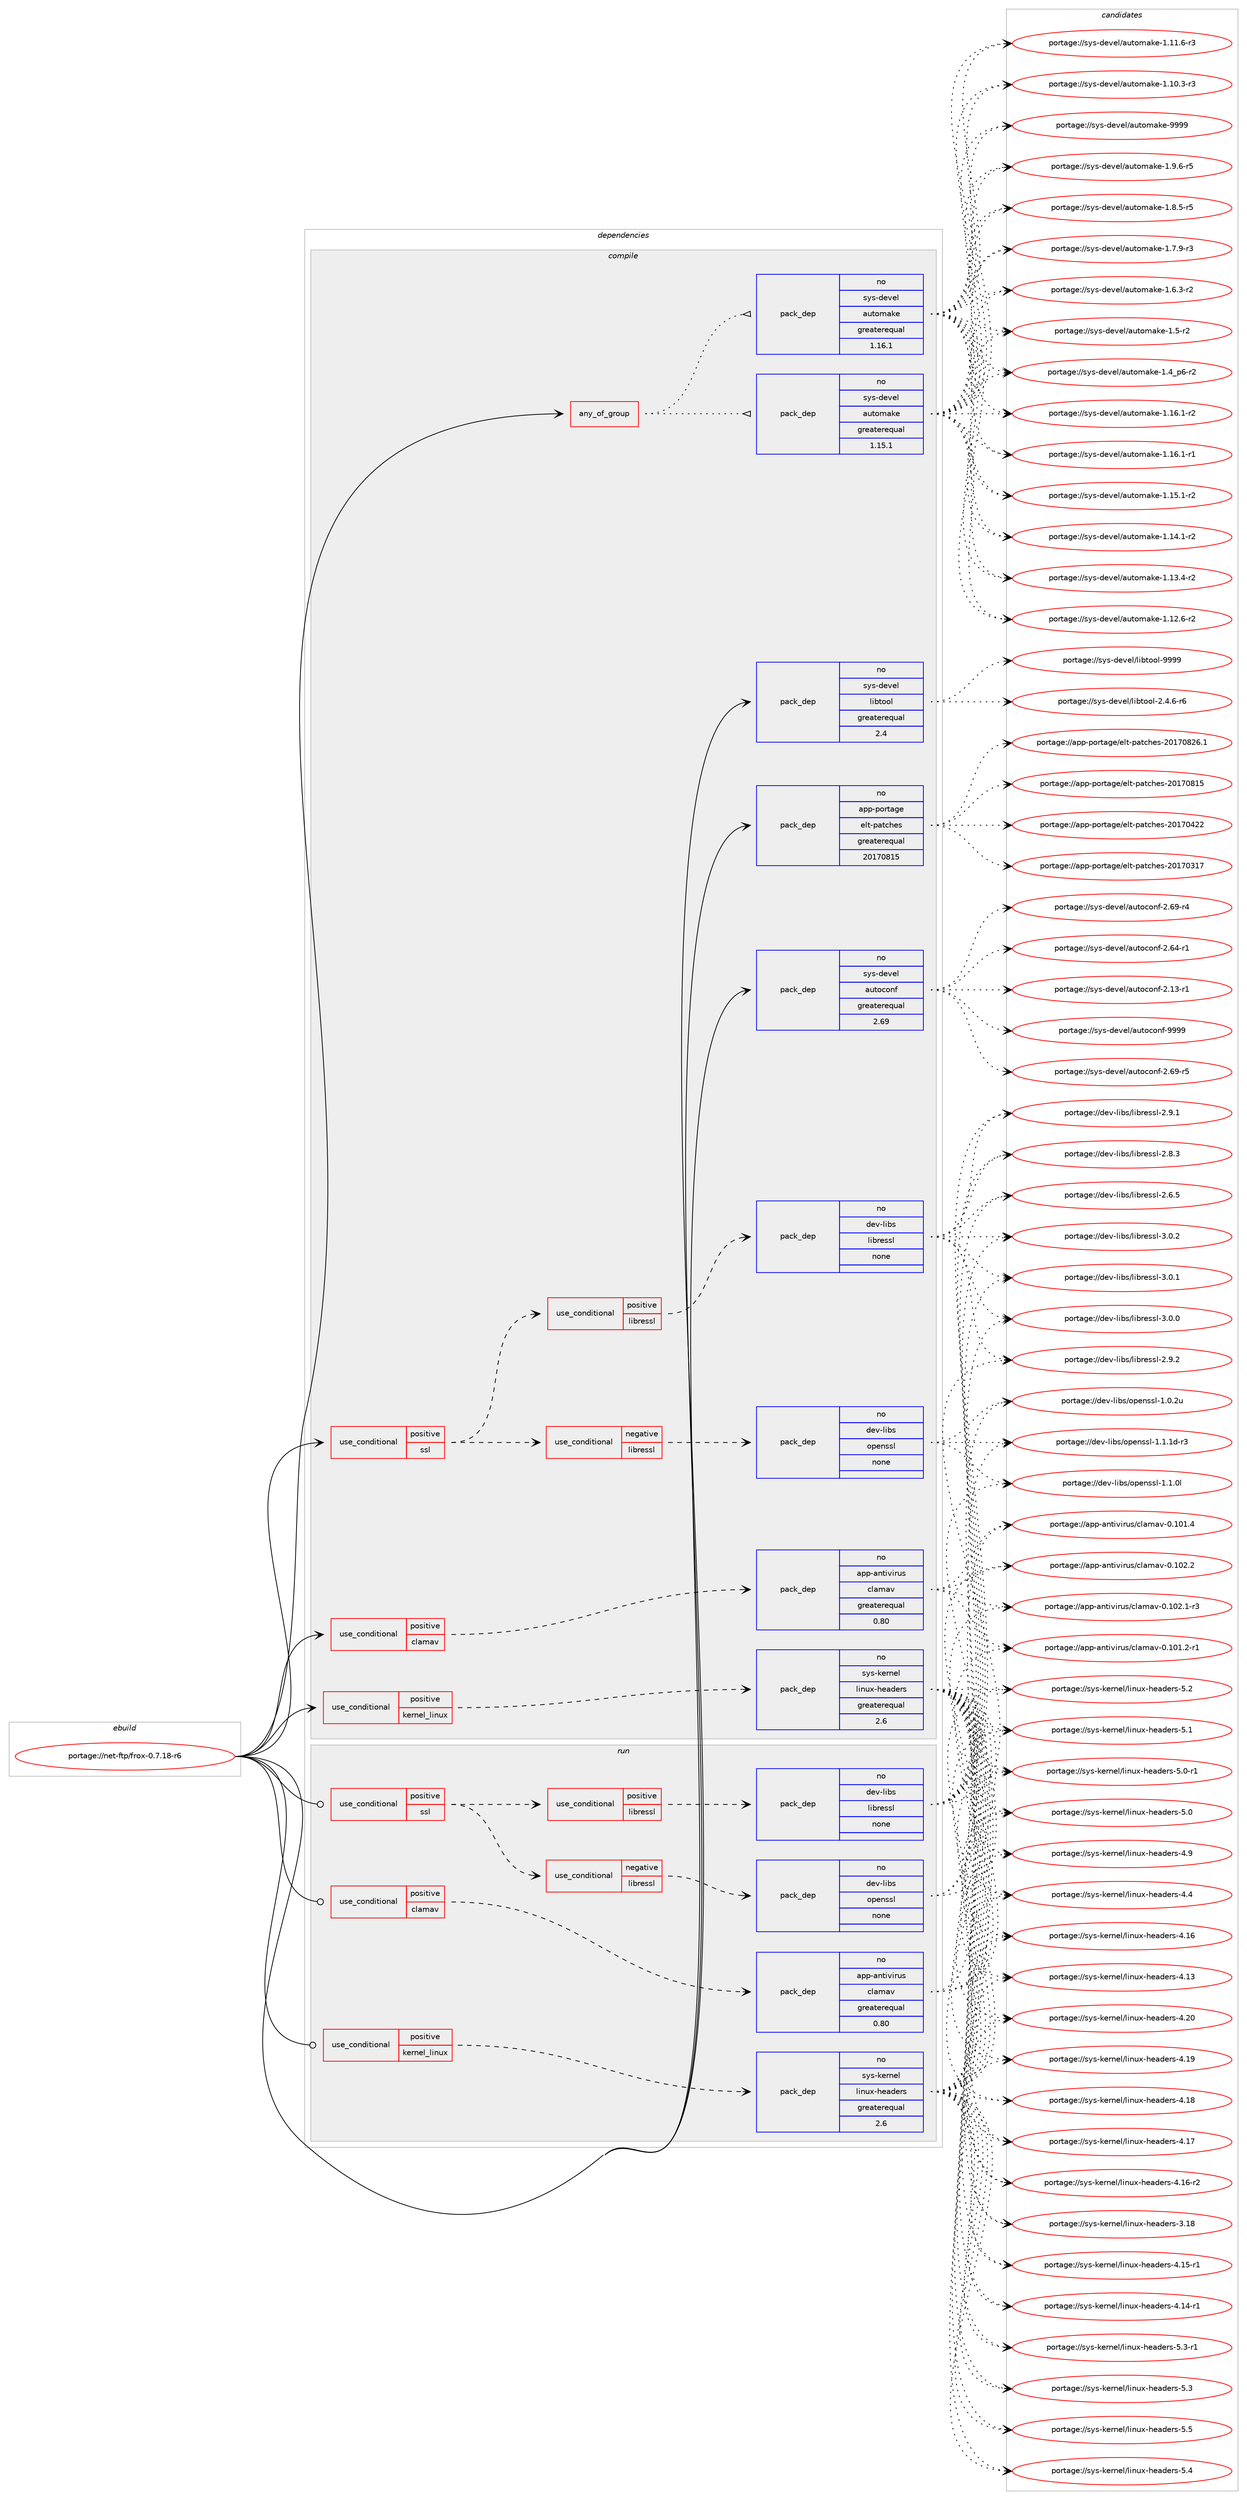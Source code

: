 digraph prolog {

# *************
# Graph options
# *************

newrank=true;
concentrate=true;
compound=true;
graph [rankdir=LR,fontname=Helvetica,fontsize=10,ranksep=1.5];#, ranksep=2.5, nodesep=0.2];
edge  [arrowhead=vee];
node  [fontname=Helvetica,fontsize=10];

# **********
# The ebuild
# **********

subgraph cluster_leftcol {
color=gray;
rank=same;
label=<<i>ebuild</i>>;
id [label="portage://net-ftp/frox-0.7.18-r6", color=red, width=4, href="../net-ftp/frox-0.7.18-r6.svg"];
}

# ****************
# The dependencies
# ****************

subgraph cluster_midcol {
color=gray;
label=<<i>dependencies</i>>;
subgraph cluster_compile {
fillcolor="#eeeeee";
style=filled;
label=<<i>compile</i>>;
subgraph any2223 {
dependency142567 [label=<<TABLE BORDER="0" CELLBORDER="1" CELLSPACING="0" CELLPADDING="4"><TR><TD CELLPADDING="10">any_of_group</TD></TR></TABLE>>, shape=none, color=red];subgraph pack109125 {
dependency142568 [label=<<TABLE BORDER="0" CELLBORDER="1" CELLSPACING="0" CELLPADDING="4" WIDTH="220"><TR><TD ROWSPAN="6" CELLPADDING="30">pack_dep</TD></TR><TR><TD WIDTH="110">no</TD></TR><TR><TD>sys-devel</TD></TR><TR><TD>automake</TD></TR><TR><TD>greaterequal</TD></TR><TR><TD>1.16.1</TD></TR></TABLE>>, shape=none, color=blue];
}
dependency142567:e -> dependency142568:w [weight=20,style="dotted",arrowhead="oinv"];
subgraph pack109126 {
dependency142569 [label=<<TABLE BORDER="0" CELLBORDER="1" CELLSPACING="0" CELLPADDING="4" WIDTH="220"><TR><TD ROWSPAN="6" CELLPADDING="30">pack_dep</TD></TR><TR><TD WIDTH="110">no</TD></TR><TR><TD>sys-devel</TD></TR><TR><TD>automake</TD></TR><TR><TD>greaterequal</TD></TR><TR><TD>1.15.1</TD></TR></TABLE>>, shape=none, color=blue];
}
dependency142567:e -> dependency142569:w [weight=20,style="dotted",arrowhead="oinv"];
}
id:e -> dependency142567:w [weight=20,style="solid",arrowhead="vee"];
subgraph cond31067 {
dependency142570 [label=<<TABLE BORDER="0" CELLBORDER="1" CELLSPACING="0" CELLPADDING="4"><TR><TD ROWSPAN="3" CELLPADDING="10">use_conditional</TD></TR><TR><TD>positive</TD></TR><TR><TD>clamav</TD></TR></TABLE>>, shape=none, color=red];
subgraph pack109127 {
dependency142571 [label=<<TABLE BORDER="0" CELLBORDER="1" CELLSPACING="0" CELLPADDING="4" WIDTH="220"><TR><TD ROWSPAN="6" CELLPADDING="30">pack_dep</TD></TR><TR><TD WIDTH="110">no</TD></TR><TR><TD>app-antivirus</TD></TR><TR><TD>clamav</TD></TR><TR><TD>greaterequal</TD></TR><TR><TD>0.80</TD></TR></TABLE>>, shape=none, color=blue];
}
dependency142570:e -> dependency142571:w [weight=20,style="dashed",arrowhead="vee"];
}
id:e -> dependency142570:w [weight=20,style="solid",arrowhead="vee"];
subgraph cond31068 {
dependency142572 [label=<<TABLE BORDER="0" CELLBORDER="1" CELLSPACING="0" CELLPADDING="4"><TR><TD ROWSPAN="3" CELLPADDING="10">use_conditional</TD></TR><TR><TD>positive</TD></TR><TR><TD>kernel_linux</TD></TR></TABLE>>, shape=none, color=red];
subgraph pack109128 {
dependency142573 [label=<<TABLE BORDER="0" CELLBORDER="1" CELLSPACING="0" CELLPADDING="4" WIDTH="220"><TR><TD ROWSPAN="6" CELLPADDING="30">pack_dep</TD></TR><TR><TD WIDTH="110">no</TD></TR><TR><TD>sys-kernel</TD></TR><TR><TD>linux-headers</TD></TR><TR><TD>greaterequal</TD></TR><TR><TD>2.6</TD></TR></TABLE>>, shape=none, color=blue];
}
dependency142572:e -> dependency142573:w [weight=20,style="dashed",arrowhead="vee"];
}
id:e -> dependency142572:w [weight=20,style="solid",arrowhead="vee"];
subgraph cond31069 {
dependency142574 [label=<<TABLE BORDER="0" CELLBORDER="1" CELLSPACING="0" CELLPADDING="4"><TR><TD ROWSPAN="3" CELLPADDING="10">use_conditional</TD></TR><TR><TD>positive</TD></TR><TR><TD>ssl</TD></TR></TABLE>>, shape=none, color=red];
subgraph cond31070 {
dependency142575 [label=<<TABLE BORDER="0" CELLBORDER="1" CELLSPACING="0" CELLPADDING="4"><TR><TD ROWSPAN="3" CELLPADDING="10">use_conditional</TD></TR><TR><TD>negative</TD></TR><TR><TD>libressl</TD></TR></TABLE>>, shape=none, color=red];
subgraph pack109129 {
dependency142576 [label=<<TABLE BORDER="0" CELLBORDER="1" CELLSPACING="0" CELLPADDING="4" WIDTH="220"><TR><TD ROWSPAN="6" CELLPADDING="30">pack_dep</TD></TR><TR><TD WIDTH="110">no</TD></TR><TR><TD>dev-libs</TD></TR><TR><TD>openssl</TD></TR><TR><TD>none</TD></TR><TR><TD></TD></TR></TABLE>>, shape=none, color=blue];
}
dependency142575:e -> dependency142576:w [weight=20,style="dashed",arrowhead="vee"];
}
dependency142574:e -> dependency142575:w [weight=20,style="dashed",arrowhead="vee"];
subgraph cond31071 {
dependency142577 [label=<<TABLE BORDER="0" CELLBORDER="1" CELLSPACING="0" CELLPADDING="4"><TR><TD ROWSPAN="3" CELLPADDING="10">use_conditional</TD></TR><TR><TD>positive</TD></TR><TR><TD>libressl</TD></TR></TABLE>>, shape=none, color=red];
subgraph pack109130 {
dependency142578 [label=<<TABLE BORDER="0" CELLBORDER="1" CELLSPACING="0" CELLPADDING="4" WIDTH="220"><TR><TD ROWSPAN="6" CELLPADDING="30">pack_dep</TD></TR><TR><TD WIDTH="110">no</TD></TR><TR><TD>dev-libs</TD></TR><TR><TD>libressl</TD></TR><TR><TD>none</TD></TR><TR><TD></TD></TR></TABLE>>, shape=none, color=blue];
}
dependency142577:e -> dependency142578:w [weight=20,style="dashed",arrowhead="vee"];
}
dependency142574:e -> dependency142577:w [weight=20,style="dashed",arrowhead="vee"];
}
id:e -> dependency142574:w [weight=20,style="solid",arrowhead="vee"];
subgraph pack109131 {
dependency142579 [label=<<TABLE BORDER="0" CELLBORDER="1" CELLSPACING="0" CELLPADDING="4" WIDTH="220"><TR><TD ROWSPAN="6" CELLPADDING="30">pack_dep</TD></TR><TR><TD WIDTH="110">no</TD></TR><TR><TD>app-portage</TD></TR><TR><TD>elt-patches</TD></TR><TR><TD>greaterequal</TD></TR><TR><TD>20170815</TD></TR></TABLE>>, shape=none, color=blue];
}
id:e -> dependency142579:w [weight=20,style="solid",arrowhead="vee"];
subgraph pack109132 {
dependency142580 [label=<<TABLE BORDER="0" CELLBORDER="1" CELLSPACING="0" CELLPADDING="4" WIDTH="220"><TR><TD ROWSPAN="6" CELLPADDING="30">pack_dep</TD></TR><TR><TD WIDTH="110">no</TD></TR><TR><TD>sys-devel</TD></TR><TR><TD>autoconf</TD></TR><TR><TD>greaterequal</TD></TR><TR><TD>2.69</TD></TR></TABLE>>, shape=none, color=blue];
}
id:e -> dependency142580:w [weight=20,style="solid",arrowhead="vee"];
subgraph pack109133 {
dependency142581 [label=<<TABLE BORDER="0" CELLBORDER="1" CELLSPACING="0" CELLPADDING="4" WIDTH="220"><TR><TD ROWSPAN="6" CELLPADDING="30">pack_dep</TD></TR><TR><TD WIDTH="110">no</TD></TR><TR><TD>sys-devel</TD></TR><TR><TD>libtool</TD></TR><TR><TD>greaterequal</TD></TR><TR><TD>2.4</TD></TR></TABLE>>, shape=none, color=blue];
}
id:e -> dependency142581:w [weight=20,style="solid",arrowhead="vee"];
}
subgraph cluster_compileandrun {
fillcolor="#eeeeee";
style=filled;
label=<<i>compile and run</i>>;
}
subgraph cluster_run {
fillcolor="#eeeeee";
style=filled;
label=<<i>run</i>>;
subgraph cond31072 {
dependency142582 [label=<<TABLE BORDER="0" CELLBORDER="1" CELLSPACING="0" CELLPADDING="4"><TR><TD ROWSPAN="3" CELLPADDING="10">use_conditional</TD></TR><TR><TD>positive</TD></TR><TR><TD>clamav</TD></TR></TABLE>>, shape=none, color=red];
subgraph pack109134 {
dependency142583 [label=<<TABLE BORDER="0" CELLBORDER="1" CELLSPACING="0" CELLPADDING="4" WIDTH="220"><TR><TD ROWSPAN="6" CELLPADDING="30">pack_dep</TD></TR><TR><TD WIDTH="110">no</TD></TR><TR><TD>app-antivirus</TD></TR><TR><TD>clamav</TD></TR><TR><TD>greaterequal</TD></TR><TR><TD>0.80</TD></TR></TABLE>>, shape=none, color=blue];
}
dependency142582:e -> dependency142583:w [weight=20,style="dashed",arrowhead="vee"];
}
id:e -> dependency142582:w [weight=20,style="solid",arrowhead="odot"];
subgraph cond31073 {
dependency142584 [label=<<TABLE BORDER="0" CELLBORDER="1" CELLSPACING="0" CELLPADDING="4"><TR><TD ROWSPAN="3" CELLPADDING="10">use_conditional</TD></TR><TR><TD>positive</TD></TR><TR><TD>kernel_linux</TD></TR></TABLE>>, shape=none, color=red];
subgraph pack109135 {
dependency142585 [label=<<TABLE BORDER="0" CELLBORDER="1" CELLSPACING="0" CELLPADDING="4" WIDTH="220"><TR><TD ROWSPAN="6" CELLPADDING="30">pack_dep</TD></TR><TR><TD WIDTH="110">no</TD></TR><TR><TD>sys-kernel</TD></TR><TR><TD>linux-headers</TD></TR><TR><TD>greaterequal</TD></TR><TR><TD>2.6</TD></TR></TABLE>>, shape=none, color=blue];
}
dependency142584:e -> dependency142585:w [weight=20,style="dashed",arrowhead="vee"];
}
id:e -> dependency142584:w [weight=20,style="solid",arrowhead="odot"];
subgraph cond31074 {
dependency142586 [label=<<TABLE BORDER="0" CELLBORDER="1" CELLSPACING="0" CELLPADDING="4"><TR><TD ROWSPAN="3" CELLPADDING="10">use_conditional</TD></TR><TR><TD>positive</TD></TR><TR><TD>ssl</TD></TR></TABLE>>, shape=none, color=red];
subgraph cond31075 {
dependency142587 [label=<<TABLE BORDER="0" CELLBORDER="1" CELLSPACING="0" CELLPADDING="4"><TR><TD ROWSPAN="3" CELLPADDING="10">use_conditional</TD></TR><TR><TD>negative</TD></TR><TR><TD>libressl</TD></TR></TABLE>>, shape=none, color=red];
subgraph pack109136 {
dependency142588 [label=<<TABLE BORDER="0" CELLBORDER="1" CELLSPACING="0" CELLPADDING="4" WIDTH="220"><TR><TD ROWSPAN="6" CELLPADDING="30">pack_dep</TD></TR><TR><TD WIDTH="110">no</TD></TR><TR><TD>dev-libs</TD></TR><TR><TD>openssl</TD></TR><TR><TD>none</TD></TR><TR><TD></TD></TR></TABLE>>, shape=none, color=blue];
}
dependency142587:e -> dependency142588:w [weight=20,style="dashed",arrowhead="vee"];
}
dependency142586:e -> dependency142587:w [weight=20,style="dashed",arrowhead="vee"];
subgraph cond31076 {
dependency142589 [label=<<TABLE BORDER="0" CELLBORDER="1" CELLSPACING="0" CELLPADDING="4"><TR><TD ROWSPAN="3" CELLPADDING="10">use_conditional</TD></TR><TR><TD>positive</TD></TR><TR><TD>libressl</TD></TR></TABLE>>, shape=none, color=red];
subgraph pack109137 {
dependency142590 [label=<<TABLE BORDER="0" CELLBORDER="1" CELLSPACING="0" CELLPADDING="4" WIDTH="220"><TR><TD ROWSPAN="6" CELLPADDING="30">pack_dep</TD></TR><TR><TD WIDTH="110">no</TD></TR><TR><TD>dev-libs</TD></TR><TR><TD>libressl</TD></TR><TR><TD>none</TD></TR><TR><TD></TD></TR></TABLE>>, shape=none, color=blue];
}
dependency142589:e -> dependency142590:w [weight=20,style="dashed",arrowhead="vee"];
}
dependency142586:e -> dependency142589:w [weight=20,style="dashed",arrowhead="vee"];
}
id:e -> dependency142586:w [weight=20,style="solid",arrowhead="odot"];
}
}

# **************
# The candidates
# **************

subgraph cluster_choices {
rank=same;
color=gray;
label=<<i>candidates</i>>;

subgraph choice109125 {
color=black;
nodesep=1;
choice115121115451001011181011084797117116111109971071014557575757 [label="portage://sys-devel/automake-9999", color=red, width=4,href="../sys-devel/automake-9999.svg"];
choice115121115451001011181011084797117116111109971071014549465746544511453 [label="portage://sys-devel/automake-1.9.6-r5", color=red, width=4,href="../sys-devel/automake-1.9.6-r5.svg"];
choice115121115451001011181011084797117116111109971071014549465646534511453 [label="portage://sys-devel/automake-1.8.5-r5", color=red, width=4,href="../sys-devel/automake-1.8.5-r5.svg"];
choice115121115451001011181011084797117116111109971071014549465546574511451 [label="portage://sys-devel/automake-1.7.9-r3", color=red, width=4,href="../sys-devel/automake-1.7.9-r3.svg"];
choice115121115451001011181011084797117116111109971071014549465446514511450 [label="portage://sys-devel/automake-1.6.3-r2", color=red, width=4,href="../sys-devel/automake-1.6.3-r2.svg"];
choice11512111545100101118101108479711711611110997107101454946534511450 [label="portage://sys-devel/automake-1.5-r2", color=red, width=4,href="../sys-devel/automake-1.5-r2.svg"];
choice115121115451001011181011084797117116111109971071014549465295112544511450 [label="portage://sys-devel/automake-1.4_p6-r2", color=red, width=4,href="../sys-devel/automake-1.4_p6-r2.svg"];
choice11512111545100101118101108479711711611110997107101454946495446494511450 [label="portage://sys-devel/automake-1.16.1-r2", color=red, width=4,href="../sys-devel/automake-1.16.1-r2.svg"];
choice11512111545100101118101108479711711611110997107101454946495446494511449 [label="portage://sys-devel/automake-1.16.1-r1", color=red, width=4,href="../sys-devel/automake-1.16.1-r1.svg"];
choice11512111545100101118101108479711711611110997107101454946495346494511450 [label="portage://sys-devel/automake-1.15.1-r2", color=red, width=4,href="../sys-devel/automake-1.15.1-r2.svg"];
choice11512111545100101118101108479711711611110997107101454946495246494511450 [label="portage://sys-devel/automake-1.14.1-r2", color=red, width=4,href="../sys-devel/automake-1.14.1-r2.svg"];
choice11512111545100101118101108479711711611110997107101454946495146524511450 [label="portage://sys-devel/automake-1.13.4-r2", color=red, width=4,href="../sys-devel/automake-1.13.4-r2.svg"];
choice11512111545100101118101108479711711611110997107101454946495046544511450 [label="portage://sys-devel/automake-1.12.6-r2", color=red, width=4,href="../sys-devel/automake-1.12.6-r2.svg"];
choice11512111545100101118101108479711711611110997107101454946494946544511451 [label="portage://sys-devel/automake-1.11.6-r3", color=red, width=4,href="../sys-devel/automake-1.11.6-r3.svg"];
choice11512111545100101118101108479711711611110997107101454946494846514511451 [label="portage://sys-devel/automake-1.10.3-r3", color=red, width=4,href="../sys-devel/automake-1.10.3-r3.svg"];
dependency142568:e -> choice115121115451001011181011084797117116111109971071014557575757:w [style=dotted,weight="100"];
dependency142568:e -> choice115121115451001011181011084797117116111109971071014549465746544511453:w [style=dotted,weight="100"];
dependency142568:e -> choice115121115451001011181011084797117116111109971071014549465646534511453:w [style=dotted,weight="100"];
dependency142568:e -> choice115121115451001011181011084797117116111109971071014549465546574511451:w [style=dotted,weight="100"];
dependency142568:e -> choice115121115451001011181011084797117116111109971071014549465446514511450:w [style=dotted,weight="100"];
dependency142568:e -> choice11512111545100101118101108479711711611110997107101454946534511450:w [style=dotted,weight="100"];
dependency142568:e -> choice115121115451001011181011084797117116111109971071014549465295112544511450:w [style=dotted,weight="100"];
dependency142568:e -> choice11512111545100101118101108479711711611110997107101454946495446494511450:w [style=dotted,weight="100"];
dependency142568:e -> choice11512111545100101118101108479711711611110997107101454946495446494511449:w [style=dotted,weight="100"];
dependency142568:e -> choice11512111545100101118101108479711711611110997107101454946495346494511450:w [style=dotted,weight="100"];
dependency142568:e -> choice11512111545100101118101108479711711611110997107101454946495246494511450:w [style=dotted,weight="100"];
dependency142568:e -> choice11512111545100101118101108479711711611110997107101454946495146524511450:w [style=dotted,weight="100"];
dependency142568:e -> choice11512111545100101118101108479711711611110997107101454946495046544511450:w [style=dotted,weight="100"];
dependency142568:e -> choice11512111545100101118101108479711711611110997107101454946494946544511451:w [style=dotted,weight="100"];
dependency142568:e -> choice11512111545100101118101108479711711611110997107101454946494846514511451:w [style=dotted,weight="100"];
}
subgraph choice109126 {
color=black;
nodesep=1;
choice115121115451001011181011084797117116111109971071014557575757 [label="portage://sys-devel/automake-9999", color=red, width=4,href="../sys-devel/automake-9999.svg"];
choice115121115451001011181011084797117116111109971071014549465746544511453 [label="portage://sys-devel/automake-1.9.6-r5", color=red, width=4,href="../sys-devel/automake-1.9.6-r5.svg"];
choice115121115451001011181011084797117116111109971071014549465646534511453 [label="portage://sys-devel/automake-1.8.5-r5", color=red, width=4,href="../sys-devel/automake-1.8.5-r5.svg"];
choice115121115451001011181011084797117116111109971071014549465546574511451 [label="portage://sys-devel/automake-1.7.9-r3", color=red, width=4,href="../sys-devel/automake-1.7.9-r3.svg"];
choice115121115451001011181011084797117116111109971071014549465446514511450 [label="portage://sys-devel/automake-1.6.3-r2", color=red, width=4,href="../sys-devel/automake-1.6.3-r2.svg"];
choice11512111545100101118101108479711711611110997107101454946534511450 [label="portage://sys-devel/automake-1.5-r2", color=red, width=4,href="../sys-devel/automake-1.5-r2.svg"];
choice115121115451001011181011084797117116111109971071014549465295112544511450 [label="portage://sys-devel/automake-1.4_p6-r2", color=red, width=4,href="../sys-devel/automake-1.4_p6-r2.svg"];
choice11512111545100101118101108479711711611110997107101454946495446494511450 [label="portage://sys-devel/automake-1.16.1-r2", color=red, width=4,href="../sys-devel/automake-1.16.1-r2.svg"];
choice11512111545100101118101108479711711611110997107101454946495446494511449 [label="portage://sys-devel/automake-1.16.1-r1", color=red, width=4,href="../sys-devel/automake-1.16.1-r1.svg"];
choice11512111545100101118101108479711711611110997107101454946495346494511450 [label="portage://sys-devel/automake-1.15.1-r2", color=red, width=4,href="../sys-devel/automake-1.15.1-r2.svg"];
choice11512111545100101118101108479711711611110997107101454946495246494511450 [label="portage://sys-devel/automake-1.14.1-r2", color=red, width=4,href="../sys-devel/automake-1.14.1-r2.svg"];
choice11512111545100101118101108479711711611110997107101454946495146524511450 [label="portage://sys-devel/automake-1.13.4-r2", color=red, width=4,href="../sys-devel/automake-1.13.4-r2.svg"];
choice11512111545100101118101108479711711611110997107101454946495046544511450 [label="portage://sys-devel/automake-1.12.6-r2", color=red, width=4,href="../sys-devel/automake-1.12.6-r2.svg"];
choice11512111545100101118101108479711711611110997107101454946494946544511451 [label="portage://sys-devel/automake-1.11.6-r3", color=red, width=4,href="../sys-devel/automake-1.11.6-r3.svg"];
choice11512111545100101118101108479711711611110997107101454946494846514511451 [label="portage://sys-devel/automake-1.10.3-r3", color=red, width=4,href="../sys-devel/automake-1.10.3-r3.svg"];
dependency142569:e -> choice115121115451001011181011084797117116111109971071014557575757:w [style=dotted,weight="100"];
dependency142569:e -> choice115121115451001011181011084797117116111109971071014549465746544511453:w [style=dotted,weight="100"];
dependency142569:e -> choice115121115451001011181011084797117116111109971071014549465646534511453:w [style=dotted,weight="100"];
dependency142569:e -> choice115121115451001011181011084797117116111109971071014549465546574511451:w [style=dotted,weight="100"];
dependency142569:e -> choice115121115451001011181011084797117116111109971071014549465446514511450:w [style=dotted,weight="100"];
dependency142569:e -> choice11512111545100101118101108479711711611110997107101454946534511450:w [style=dotted,weight="100"];
dependency142569:e -> choice115121115451001011181011084797117116111109971071014549465295112544511450:w [style=dotted,weight="100"];
dependency142569:e -> choice11512111545100101118101108479711711611110997107101454946495446494511450:w [style=dotted,weight="100"];
dependency142569:e -> choice11512111545100101118101108479711711611110997107101454946495446494511449:w [style=dotted,weight="100"];
dependency142569:e -> choice11512111545100101118101108479711711611110997107101454946495346494511450:w [style=dotted,weight="100"];
dependency142569:e -> choice11512111545100101118101108479711711611110997107101454946495246494511450:w [style=dotted,weight="100"];
dependency142569:e -> choice11512111545100101118101108479711711611110997107101454946495146524511450:w [style=dotted,weight="100"];
dependency142569:e -> choice11512111545100101118101108479711711611110997107101454946495046544511450:w [style=dotted,weight="100"];
dependency142569:e -> choice11512111545100101118101108479711711611110997107101454946494946544511451:w [style=dotted,weight="100"];
dependency142569:e -> choice11512111545100101118101108479711711611110997107101454946494846514511451:w [style=dotted,weight="100"];
}
subgraph choice109127 {
color=black;
nodesep=1;
choice971121124597110116105118105114117115479910897109971184548464948504650 [label="portage://app-antivirus/clamav-0.102.2", color=red, width=4,href="../app-antivirus/clamav-0.102.2.svg"];
choice9711211245971101161051181051141171154799108971099711845484649485046494511451 [label="portage://app-antivirus/clamav-0.102.1-r3", color=red, width=4,href="../app-antivirus/clamav-0.102.1-r3.svg"];
choice971121124597110116105118105114117115479910897109971184548464948494652 [label="portage://app-antivirus/clamav-0.101.4", color=red, width=4,href="../app-antivirus/clamav-0.101.4.svg"];
choice9711211245971101161051181051141171154799108971099711845484649484946504511449 [label="portage://app-antivirus/clamav-0.101.2-r1", color=red, width=4,href="../app-antivirus/clamav-0.101.2-r1.svg"];
dependency142571:e -> choice971121124597110116105118105114117115479910897109971184548464948504650:w [style=dotted,weight="100"];
dependency142571:e -> choice9711211245971101161051181051141171154799108971099711845484649485046494511451:w [style=dotted,weight="100"];
dependency142571:e -> choice971121124597110116105118105114117115479910897109971184548464948494652:w [style=dotted,weight="100"];
dependency142571:e -> choice9711211245971101161051181051141171154799108971099711845484649484946504511449:w [style=dotted,weight="100"];
}
subgraph choice109128 {
color=black;
nodesep=1;
choice1151211154510710111411010110847108105110117120451041019710010111411545534653 [label="portage://sys-kernel/linux-headers-5.5", color=red, width=4,href="../sys-kernel/linux-headers-5.5.svg"];
choice1151211154510710111411010110847108105110117120451041019710010111411545534652 [label="portage://sys-kernel/linux-headers-5.4", color=red, width=4,href="../sys-kernel/linux-headers-5.4.svg"];
choice11512111545107101114110101108471081051101171204510410197100101114115455346514511449 [label="portage://sys-kernel/linux-headers-5.3-r1", color=red, width=4,href="../sys-kernel/linux-headers-5.3-r1.svg"];
choice1151211154510710111411010110847108105110117120451041019710010111411545534651 [label="portage://sys-kernel/linux-headers-5.3", color=red, width=4,href="../sys-kernel/linux-headers-5.3.svg"];
choice1151211154510710111411010110847108105110117120451041019710010111411545534650 [label="portage://sys-kernel/linux-headers-5.2", color=red, width=4,href="../sys-kernel/linux-headers-5.2.svg"];
choice1151211154510710111411010110847108105110117120451041019710010111411545534649 [label="portage://sys-kernel/linux-headers-5.1", color=red, width=4,href="../sys-kernel/linux-headers-5.1.svg"];
choice11512111545107101114110101108471081051101171204510410197100101114115455346484511449 [label="portage://sys-kernel/linux-headers-5.0-r1", color=red, width=4,href="../sys-kernel/linux-headers-5.0-r1.svg"];
choice1151211154510710111411010110847108105110117120451041019710010111411545534648 [label="portage://sys-kernel/linux-headers-5.0", color=red, width=4,href="../sys-kernel/linux-headers-5.0.svg"];
choice1151211154510710111411010110847108105110117120451041019710010111411545524657 [label="portage://sys-kernel/linux-headers-4.9", color=red, width=4,href="../sys-kernel/linux-headers-4.9.svg"];
choice1151211154510710111411010110847108105110117120451041019710010111411545524652 [label="portage://sys-kernel/linux-headers-4.4", color=red, width=4,href="../sys-kernel/linux-headers-4.4.svg"];
choice115121115451071011141101011084710810511011712045104101971001011141154552465048 [label="portage://sys-kernel/linux-headers-4.20", color=red, width=4,href="../sys-kernel/linux-headers-4.20.svg"];
choice115121115451071011141101011084710810511011712045104101971001011141154552464957 [label="portage://sys-kernel/linux-headers-4.19", color=red, width=4,href="../sys-kernel/linux-headers-4.19.svg"];
choice115121115451071011141101011084710810511011712045104101971001011141154552464956 [label="portage://sys-kernel/linux-headers-4.18", color=red, width=4,href="../sys-kernel/linux-headers-4.18.svg"];
choice115121115451071011141101011084710810511011712045104101971001011141154552464955 [label="portage://sys-kernel/linux-headers-4.17", color=red, width=4,href="../sys-kernel/linux-headers-4.17.svg"];
choice1151211154510710111411010110847108105110117120451041019710010111411545524649544511450 [label="portage://sys-kernel/linux-headers-4.16-r2", color=red, width=4,href="../sys-kernel/linux-headers-4.16-r2.svg"];
choice115121115451071011141101011084710810511011712045104101971001011141154552464954 [label="portage://sys-kernel/linux-headers-4.16", color=red, width=4,href="../sys-kernel/linux-headers-4.16.svg"];
choice1151211154510710111411010110847108105110117120451041019710010111411545524649534511449 [label="portage://sys-kernel/linux-headers-4.15-r1", color=red, width=4,href="../sys-kernel/linux-headers-4.15-r1.svg"];
choice1151211154510710111411010110847108105110117120451041019710010111411545524649524511449 [label="portage://sys-kernel/linux-headers-4.14-r1", color=red, width=4,href="../sys-kernel/linux-headers-4.14-r1.svg"];
choice115121115451071011141101011084710810511011712045104101971001011141154552464951 [label="portage://sys-kernel/linux-headers-4.13", color=red, width=4,href="../sys-kernel/linux-headers-4.13.svg"];
choice115121115451071011141101011084710810511011712045104101971001011141154551464956 [label="portage://sys-kernel/linux-headers-3.18", color=red, width=4,href="../sys-kernel/linux-headers-3.18.svg"];
dependency142573:e -> choice1151211154510710111411010110847108105110117120451041019710010111411545534653:w [style=dotted,weight="100"];
dependency142573:e -> choice1151211154510710111411010110847108105110117120451041019710010111411545534652:w [style=dotted,weight="100"];
dependency142573:e -> choice11512111545107101114110101108471081051101171204510410197100101114115455346514511449:w [style=dotted,weight="100"];
dependency142573:e -> choice1151211154510710111411010110847108105110117120451041019710010111411545534651:w [style=dotted,weight="100"];
dependency142573:e -> choice1151211154510710111411010110847108105110117120451041019710010111411545534650:w [style=dotted,weight="100"];
dependency142573:e -> choice1151211154510710111411010110847108105110117120451041019710010111411545534649:w [style=dotted,weight="100"];
dependency142573:e -> choice11512111545107101114110101108471081051101171204510410197100101114115455346484511449:w [style=dotted,weight="100"];
dependency142573:e -> choice1151211154510710111411010110847108105110117120451041019710010111411545534648:w [style=dotted,weight="100"];
dependency142573:e -> choice1151211154510710111411010110847108105110117120451041019710010111411545524657:w [style=dotted,weight="100"];
dependency142573:e -> choice1151211154510710111411010110847108105110117120451041019710010111411545524652:w [style=dotted,weight="100"];
dependency142573:e -> choice115121115451071011141101011084710810511011712045104101971001011141154552465048:w [style=dotted,weight="100"];
dependency142573:e -> choice115121115451071011141101011084710810511011712045104101971001011141154552464957:w [style=dotted,weight="100"];
dependency142573:e -> choice115121115451071011141101011084710810511011712045104101971001011141154552464956:w [style=dotted,weight="100"];
dependency142573:e -> choice115121115451071011141101011084710810511011712045104101971001011141154552464955:w [style=dotted,weight="100"];
dependency142573:e -> choice1151211154510710111411010110847108105110117120451041019710010111411545524649544511450:w [style=dotted,weight="100"];
dependency142573:e -> choice115121115451071011141101011084710810511011712045104101971001011141154552464954:w [style=dotted,weight="100"];
dependency142573:e -> choice1151211154510710111411010110847108105110117120451041019710010111411545524649534511449:w [style=dotted,weight="100"];
dependency142573:e -> choice1151211154510710111411010110847108105110117120451041019710010111411545524649524511449:w [style=dotted,weight="100"];
dependency142573:e -> choice115121115451071011141101011084710810511011712045104101971001011141154552464951:w [style=dotted,weight="100"];
dependency142573:e -> choice115121115451071011141101011084710810511011712045104101971001011141154551464956:w [style=dotted,weight="100"];
}
subgraph choice109129 {
color=black;
nodesep=1;
choice1001011184510810598115471111121011101151151084549464946491004511451 [label="portage://dev-libs/openssl-1.1.1d-r3", color=red, width=4,href="../dev-libs/openssl-1.1.1d-r3.svg"];
choice100101118451081059811547111112101110115115108454946494648108 [label="portage://dev-libs/openssl-1.1.0l", color=red, width=4,href="../dev-libs/openssl-1.1.0l.svg"];
choice100101118451081059811547111112101110115115108454946484650117 [label="portage://dev-libs/openssl-1.0.2u", color=red, width=4,href="../dev-libs/openssl-1.0.2u.svg"];
dependency142576:e -> choice1001011184510810598115471111121011101151151084549464946491004511451:w [style=dotted,weight="100"];
dependency142576:e -> choice100101118451081059811547111112101110115115108454946494648108:w [style=dotted,weight="100"];
dependency142576:e -> choice100101118451081059811547111112101110115115108454946484650117:w [style=dotted,weight="100"];
}
subgraph choice109130 {
color=black;
nodesep=1;
choice10010111845108105981154710810598114101115115108455146484650 [label="portage://dev-libs/libressl-3.0.2", color=red, width=4,href="../dev-libs/libressl-3.0.2.svg"];
choice10010111845108105981154710810598114101115115108455146484649 [label="portage://dev-libs/libressl-3.0.1", color=red, width=4,href="../dev-libs/libressl-3.0.1.svg"];
choice10010111845108105981154710810598114101115115108455146484648 [label="portage://dev-libs/libressl-3.0.0", color=red, width=4,href="../dev-libs/libressl-3.0.0.svg"];
choice10010111845108105981154710810598114101115115108455046574650 [label="portage://dev-libs/libressl-2.9.2", color=red, width=4,href="../dev-libs/libressl-2.9.2.svg"];
choice10010111845108105981154710810598114101115115108455046574649 [label="portage://dev-libs/libressl-2.9.1", color=red, width=4,href="../dev-libs/libressl-2.9.1.svg"];
choice10010111845108105981154710810598114101115115108455046564651 [label="portage://dev-libs/libressl-2.8.3", color=red, width=4,href="../dev-libs/libressl-2.8.3.svg"];
choice10010111845108105981154710810598114101115115108455046544653 [label="portage://dev-libs/libressl-2.6.5", color=red, width=4,href="../dev-libs/libressl-2.6.5.svg"];
dependency142578:e -> choice10010111845108105981154710810598114101115115108455146484650:w [style=dotted,weight="100"];
dependency142578:e -> choice10010111845108105981154710810598114101115115108455146484649:w [style=dotted,weight="100"];
dependency142578:e -> choice10010111845108105981154710810598114101115115108455146484648:w [style=dotted,weight="100"];
dependency142578:e -> choice10010111845108105981154710810598114101115115108455046574650:w [style=dotted,weight="100"];
dependency142578:e -> choice10010111845108105981154710810598114101115115108455046574649:w [style=dotted,weight="100"];
dependency142578:e -> choice10010111845108105981154710810598114101115115108455046564651:w [style=dotted,weight="100"];
dependency142578:e -> choice10010111845108105981154710810598114101115115108455046544653:w [style=dotted,weight="100"];
}
subgraph choice109131 {
color=black;
nodesep=1;
choice971121124511211111411697103101471011081164511297116991041011154550484955485650544649 [label="portage://app-portage/elt-patches-20170826.1", color=red, width=4,href="../app-portage/elt-patches-20170826.1.svg"];
choice97112112451121111141169710310147101108116451129711699104101115455048495548564953 [label="portage://app-portage/elt-patches-20170815", color=red, width=4,href="../app-portage/elt-patches-20170815.svg"];
choice97112112451121111141169710310147101108116451129711699104101115455048495548525050 [label="portage://app-portage/elt-patches-20170422", color=red, width=4,href="../app-portage/elt-patches-20170422.svg"];
choice97112112451121111141169710310147101108116451129711699104101115455048495548514955 [label="portage://app-portage/elt-patches-20170317", color=red, width=4,href="../app-portage/elt-patches-20170317.svg"];
dependency142579:e -> choice971121124511211111411697103101471011081164511297116991041011154550484955485650544649:w [style=dotted,weight="100"];
dependency142579:e -> choice97112112451121111141169710310147101108116451129711699104101115455048495548564953:w [style=dotted,weight="100"];
dependency142579:e -> choice97112112451121111141169710310147101108116451129711699104101115455048495548525050:w [style=dotted,weight="100"];
dependency142579:e -> choice97112112451121111141169710310147101108116451129711699104101115455048495548514955:w [style=dotted,weight="100"];
}
subgraph choice109132 {
color=black;
nodesep=1;
choice115121115451001011181011084797117116111991111101024557575757 [label="portage://sys-devel/autoconf-9999", color=red, width=4,href="../sys-devel/autoconf-9999.svg"];
choice1151211154510010111810110847971171161119911111010245504654574511453 [label="portage://sys-devel/autoconf-2.69-r5", color=red, width=4,href="../sys-devel/autoconf-2.69-r5.svg"];
choice1151211154510010111810110847971171161119911111010245504654574511452 [label="portage://sys-devel/autoconf-2.69-r4", color=red, width=4,href="../sys-devel/autoconf-2.69-r4.svg"];
choice1151211154510010111810110847971171161119911111010245504654524511449 [label="portage://sys-devel/autoconf-2.64-r1", color=red, width=4,href="../sys-devel/autoconf-2.64-r1.svg"];
choice1151211154510010111810110847971171161119911111010245504649514511449 [label="portage://sys-devel/autoconf-2.13-r1", color=red, width=4,href="../sys-devel/autoconf-2.13-r1.svg"];
dependency142580:e -> choice115121115451001011181011084797117116111991111101024557575757:w [style=dotted,weight="100"];
dependency142580:e -> choice1151211154510010111810110847971171161119911111010245504654574511453:w [style=dotted,weight="100"];
dependency142580:e -> choice1151211154510010111810110847971171161119911111010245504654574511452:w [style=dotted,weight="100"];
dependency142580:e -> choice1151211154510010111810110847971171161119911111010245504654524511449:w [style=dotted,weight="100"];
dependency142580:e -> choice1151211154510010111810110847971171161119911111010245504649514511449:w [style=dotted,weight="100"];
}
subgraph choice109133 {
color=black;
nodesep=1;
choice1151211154510010111810110847108105981161111111084557575757 [label="portage://sys-devel/libtool-9999", color=red, width=4,href="../sys-devel/libtool-9999.svg"];
choice1151211154510010111810110847108105981161111111084550465246544511454 [label="portage://sys-devel/libtool-2.4.6-r6", color=red, width=4,href="../sys-devel/libtool-2.4.6-r6.svg"];
dependency142581:e -> choice1151211154510010111810110847108105981161111111084557575757:w [style=dotted,weight="100"];
dependency142581:e -> choice1151211154510010111810110847108105981161111111084550465246544511454:w [style=dotted,weight="100"];
}
subgraph choice109134 {
color=black;
nodesep=1;
choice971121124597110116105118105114117115479910897109971184548464948504650 [label="portage://app-antivirus/clamav-0.102.2", color=red, width=4,href="../app-antivirus/clamav-0.102.2.svg"];
choice9711211245971101161051181051141171154799108971099711845484649485046494511451 [label="portage://app-antivirus/clamav-0.102.1-r3", color=red, width=4,href="../app-antivirus/clamav-0.102.1-r3.svg"];
choice971121124597110116105118105114117115479910897109971184548464948494652 [label="portage://app-antivirus/clamav-0.101.4", color=red, width=4,href="../app-antivirus/clamav-0.101.4.svg"];
choice9711211245971101161051181051141171154799108971099711845484649484946504511449 [label="portage://app-antivirus/clamav-0.101.2-r1", color=red, width=4,href="../app-antivirus/clamav-0.101.2-r1.svg"];
dependency142583:e -> choice971121124597110116105118105114117115479910897109971184548464948504650:w [style=dotted,weight="100"];
dependency142583:e -> choice9711211245971101161051181051141171154799108971099711845484649485046494511451:w [style=dotted,weight="100"];
dependency142583:e -> choice971121124597110116105118105114117115479910897109971184548464948494652:w [style=dotted,weight="100"];
dependency142583:e -> choice9711211245971101161051181051141171154799108971099711845484649484946504511449:w [style=dotted,weight="100"];
}
subgraph choice109135 {
color=black;
nodesep=1;
choice1151211154510710111411010110847108105110117120451041019710010111411545534653 [label="portage://sys-kernel/linux-headers-5.5", color=red, width=4,href="../sys-kernel/linux-headers-5.5.svg"];
choice1151211154510710111411010110847108105110117120451041019710010111411545534652 [label="portage://sys-kernel/linux-headers-5.4", color=red, width=4,href="../sys-kernel/linux-headers-5.4.svg"];
choice11512111545107101114110101108471081051101171204510410197100101114115455346514511449 [label="portage://sys-kernel/linux-headers-5.3-r1", color=red, width=4,href="../sys-kernel/linux-headers-5.3-r1.svg"];
choice1151211154510710111411010110847108105110117120451041019710010111411545534651 [label="portage://sys-kernel/linux-headers-5.3", color=red, width=4,href="../sys-kernel/linux-headers-5.3.svg"];
choice1151211154510710111411010110847108105110117120451041019710010111411545534650 [label="portage://sys-kernel/linux-headers-5.2", color=red, width=4,href="../sys-kernel/linux-headers-5.2.svg"];
choice1151211154510710111411010110847108105110117120451041019710010111411545534649 [label="portage://sys-kernel/linux-headers-5.1", color=red, width=4,href="../sys-kernel/linux-headers-5.1.svg"];
choice11512111545107101114110101108471081051101171204510410197100101114115455346484511449 [label="portage://sys-kernel/linux-headers-5.0-r1", color=red, width=4,href="../sys-kernel/linux-headers-5.0-r1.svg"];
choice1151211154510710111411010110847108105110117120451041019710010111411545534648 [label="portage://sys-kernel/linux-headers-5.0", color=red, width=4,href="../sys-kernel/linux-headers-5.0.svg"];
choice1151211154510710111411010110847108105110117120451041019710010111411545524657 [label="portage://sys-kernel/linux-headers-4.9", color=red, width=4,href="../sys-kernel/linux-headers-4.9.svg"];
choice1151211154510710111411010110847108105110117120451041019710010111411545524652 [label="portage://sys-kernel/linux-headers-4.4", color=red, width=4,href="../sys-kernel/linux-headers-4.4.svg"];
choice115121115451071011141101011084710810511011712045104101971001011141154552465048 [label="portage://sys-kernel/linux-headers-4.20", color=red, width=4,href="../sys-kernel/linux-headers-4.20.svg"];
choice115121115451071011141101011084710810511011712045104101971001011141154552464957 [label="portage://sys-kernel/linux-headers-4.19", color=red, width=4,href="../sys-kernel/linux-headers-4.19.svg"];
choice115121115451071011141101011084710810511011712045104101971001011141154552464956 [label="portage://sys-kernel/linux-headers-4.18", color=red, width=4,href="../sys-kernel/linux-headers-4.18.svg"];
choice115121115451071011141101011084710810511011712045104101971001011141154552464955 [label="portage://sys-kernel/linux-headers-4.17", color=red, width=4,href="../sys-kernel/linux-headers-4.17.svg"];
choice1151211154510710111411010110847108105110117120451041019710010111411545524649544511450 [label="portage://sys-kernel/linux-headers-4.16-r2", color=red, width=4,href="../sys-kernel/linux-headers-4.16-r2.svg"];
choice115121115451071011141101011084710810511011712045104101971001011141154552464954 [label="portage://sys-kernel/linux-headers-4.16", color=red, width=4,href="../sys-kernel/linux-headers-4.16.svg"];
choice1151211154510710111411010110847108105110117120451041019710010111411545524649534511449 [label="portage://sys-kernel/linux-headers-4.15-r1", color=red, width=4,href="../sys-kernel/linux-headers-4.15-r1.svg"];
choice1151211154510710111411010110847108105110117120451041019710010111411545524649524511449 [label="portage://sys-kernel/linux-headers-4.14-r1", color=red, width=4,href="../sys-kernel/linux-headers-4.14-r1.svg"];
choice115121115451071011141101011084710810511011712045104101971001011141154552464951 [label="portage://sys-kernel/linux-headers-4.13", color=red, width=4,href="../sys-kernel/linux-headers-4.13.svg"];
choice115121115451071011141101011084710810511011712045104101971001011141154551464956 [label="portage://sys-kernel/linux-headers-3.18", color=red, width=4,href="../sys-kernel/linux-headers-3.18.svg"];
dependency142585:e -> choice1151211154510710111411010110847108105110117120451041019710010111411545534653:w [style=dotted,weight="100"];
dependency142585:e -> choice1151211154510710111411010110847108105110117120451041019710010111411545534652:w [style=dotted,weight="100"];
dependency142585:e -> choice11512111545107101114110101108471081051101171204510410197100101114115455346514511449:w [style=dotted,weight="100"];
dependency142585:e -> choice1151211154510710111411010110847108105110117120451041019710010111411545534651:w [style=dotted,weight="100"];
dependency142585:e -> choice1151211154510710111411010110847108105110117120451041019710010111411545534650:w [style=dotted,weight="100"];
dependency142585:e -> choice1151211154510710111411010110847108105110117120451041019710010111411545534649:w [style=dotted,weight="100"];
dependency142585:e -> choice11512111545107101114110101108471081051101171204510410197100101114115455346484511449:w [style=dotted,weight="100"];
dependency142585:e -> choice1151211154510710111411010110847108105110117120451041019710010111411545534648:w [style=dotted,weight="100"];
dependency142585:e -> choice1151211154510710111411010110847108105110117120451041019710010111411545524657:w [style=dotted,weight="100"];
dependency142585:e -> choice1151211154510710111411010110847108105110117120451041019710010111411545524652:w [style=dotted,weight="100"];
dependency142585:e -> choice115121115451071011141101011084710810511011712045104101971001011141154552465048:w [style=dotted,weight="100"];
dependency142585:e -> choice115121115451071011141101011084710810511011712045104101971001011141154552464957:w [style=dotted,weight="100"];
dependency142585:e -> choice115121115451071011141101011084710810511011712045104101971001011141154552464956:w [style=dotted,weight="100"];
dependency142585:e -> choice115121115451071011141101011084710810511011712045104101971001011141154552464955:w [style=dotted,weight="100"];
dependency142585:e -> choice1151211154510710111411010110847108105110117120451041019710010111411545524649544511450:w [style=dotted,weight="100"];
dependency142585:e -> choice115121115451071011141101011084710810511011712045104101971001011141154552464954:w [style=dotted,weight="100"];
dependency142585:e -> choice1151211154510710111411010110847108105110117120451041019710010111411545524649534511449:w [style=dotted,weight="100"];
dependency142585:e -> choice1151211154510710111411010110847108105110117120451041019710010111411545524649524511449:w [style=dotted,weight="100"];
dependency142585:e -> choice115121115451071011141101011084710810511011712045104101971001011141154552464951:w [style=dotted,weight="100"];
dependency142585:e -> choice115121115451071011141101011084710810511011712045104101971001011141154551464956:w [style=dotted,weight="100"];
}
subgraph choice109136 {
color=black;
nodesep=1;
choice1001011184510810598115471111121011101151151084549464946491004511451 [label="portage://dev-libs/openssl-1.1.1d-r3", color=red, width=4,href="../dev-libs/openssl-1.1.1d-r3.svg"];
choice100101118451081059811547111112101110115115108454946494648108 [label="portage://dev-libs/openssl-1.1.0l", color=red, width=4,href="../dev-libs/openssl-1.1.0l.svg"];
choice100101118451081059811547111112101110115115108454946484650117 [label="portage://dev-libs/openssl-1.0.2u", color=red, width=4,href="../dev-libs/openssl-1.0.2u.svg"];
dependency142588:e -> choice1001011184510810598115471111121011101151151084549464946491004511451:w [style=dotted,weight="100"];
dependency142588:e -> choice100101118451081059811547111112101110115115108454946494648108:w [style=dotted,weight="100"];
dependency142588:e -> choice100101118451081059811547111112101110115115108454946484650117:w [style=dotted,weight="100"];
}
subgraph choice109137 {
color=black;
nodesep=1;
choice10010111845108105981154710810598114101115115108455146484650 [label="portage://dev-libs/libressl-3.0.2", color=red, width=4,href="../dev-libs/libressl-3.0.2.svg"];
choice10010111845108105981154710810598114101115115108455146484649 [label="portage://dev-libs/libressl-3.0.1", color=red, width=4,href="../dev-libs/libressl-3.0.1.svg"];
choice10010111845108105981154710810598114101115115108455146484648 [label="portage://dev-libs/libressl-3.0.0", color=red, width=4,href="../dev-libs/libressl-3.0.0.svg"];
choice10010111845108105981154710810598114101115115108455046574650 [label="portage://dev-libs/libressl-2.9.2", color=red, width=4,href="../dev-libs/libressl-2.9.2.svg"];
choice10010111845108105981154710810598114101115115108455046574649 [label="portage://dev-libs/libressl-2.9.1", color=red, width=4,href="../dev-libs/libressl-2.9.1.svg"];
choice10010111845108105981154710810598114101115115108455046564651 [label="portage://dev-libs/libressl-2.8.3", color=red, width=4,href="../dev-libs/libressl-2.8.3.svg"];
choice10010111845108105981154710810598114101115115108455046544653 [label="portage://dev-libs/libressl-2.6.5", color=red, width=4,href="../dev-libs/libressl-2.6.5.svg"];
dependency142590:e -> choice10010111845108105981154710810598114101115115108455146484650:w [style=dotted,weight="100"];
dependency142590:e -> choice10010111845108105981154710810598114101115115108455146484649:w [style=dotted,weight="100"];
dependency142590:e -> choice10010111845108105981154710810598114101115115108455146484648:w [style=dotted,weight="100"];
dependency142590:e -> choice10010111845108105981154710810598114101115115108455046574650:w [style=dotted,weight="100"];
dependency142590:e -> choice10010111845108105981154710810598114101115115108455046574649:w [style=dotted,weight="100"];
dependency142590:e -> choice10010111845108105981154710810598114101115115108455046564651:w [style=dotted,weight="100"];
dependency142590:e -> choice10010111845108105981154710810598114101115115108455046544653:w [style=dotted,weight="100"];
}
}

}

